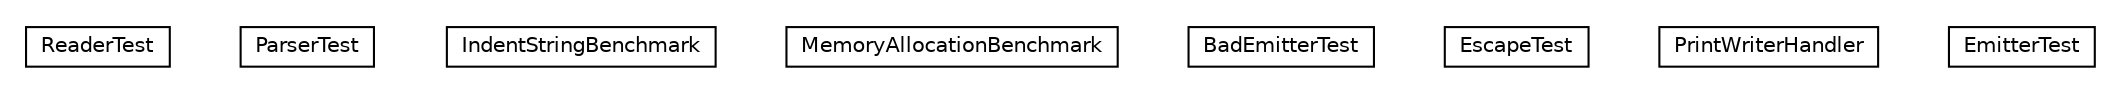 #!/usr/local/bin/dot
#
# Class diagram 
# Generated by UMLGraph version R5_6-24-gf6e263 (http://www.umlgraph.org/)
#

digraph G {
	edge [fontname="Helvetica",fontsize=10,labelfontname="Helvetica",labelfontsize=10];
	node [fontname="Helvetica",fontsize=10,shape=plaintext];
	nodesep=0.25;
	ranksep=0.5;
	// net.trajano.jetng.test.ReaderTest
	c0 [label=<<table title="net.trajano.jetng.test.ReaderTest" border="0" cellborder="1" cellspacing="0" cellpadding="2" port="p" href="./ReaderTest.html">
		<tr><td><table border="0" cellspacing="0" cellpadding="1">
<tr><td align="center" balign="center"> ReaderTest </td></tr>
		</table></td></tr>
		</table>>, URL="./ReaderTest.html", fontname="Helvetica", fontcolor="black", fontsize=10.0];
	// net.trajano.jetng.test.ParserTest
	c1 [label=<<table title="net.trajano.jetng.test.ParserTest" border="0" cellborder="1" cellspacing="0" cellpadding="2" port="p" href="./ParserTest.html">
		<tr><td><table border="0" cellspacing="0" cellpadding="1">
<tr><td align="center" balign="center"> ParserTest </td></tr>
		</table></td></tr>
		</table>>, URL="./ParserTest.html", fontname="Helvetica", fontcolor="black", fontsize=10.0];
	// net.trajano.jetng.test.IndentStringBenchmark
	c2 [label=<<table title="net.trajano.jetng.test.IndentStringBenchmark" border="0" cellborder="1" cellspacing="0" cellpadding="2" port="p" href="./IndentStringBenchmark.html">
		<tr><td><table border="0" cellspacing="0" cellpadding="1">
<tr><td align="center" balign="center"> IndentStringBenchmark </td></tr>
		</table></td></tr>
		</table>>, URL="./IndentStringBenchmark.html", fontname="Helvetica", fontcolor="black", fontsize=10.0];
	// net.trajano.jetng.test.MemoryAllocationBenchmark
	c3 [label=<<table title="net.trajano.jetng.test.MemoryAllocationBenchmark" border="0" cellborder="1" cellspacing="0" cellpadding="2" port="p" href="./MemoryAllocationBenchmark.html">
		<tr><td><table border="0" cellspacing="0" cellpadding="1">
<tr><td align="center" balign="center"> MemoryAllocationBenchmark </td></tr>
		</table></td></tr>
		</table>>, URL="./MemoryAllocationBenchmark.html", fontname="Helvetica", fontcolor="black", fontsize=10.0];
	// net.trajano.jetng.test.BadEmitterTest
	c4 [label=<<table title="net.trajano.jetng.test.BadEmitterTest" border="0" cellborder="1" cellspacing="0" cellpadding="2" port="p" href="./BadEmitterTest.html">
		<tr><td><table border="0" cellspacing="0" cellpadding="1">
<tr><td align="center" balign="center"> BadEmitterTest </td></tr>
		</table></td></tr>
		</table>>, URL="./BadEmitterTest.html", fontname="Helvetica", fontcolor="black", fontsize=10.0];
	// net.trajano.jetng.test.EscapeTest
	c5 [label=<<table title="net.trajano.jetng.test.EscapeTest" border="0" cellborder="1" cellspacing="0" cellpadding="2" port="p" href="./EscapeTest.html">
		<tr><td><table border="0" cellspacing="0" cellpadding="1">
<tr><td align="center" balign="center"> EscapeTest </td></tr>
		</table></td></tr>
		</table>>, URL="./EscapeTest.html", fontname="Helvetica", fontcolor="black", fontsize=10.0];
	// net.trajano.jetng.test.PrintWriterHandler
	c6 [label=<<table title="net.trajano.jetng.test.PrintWriterHandler" border="0" cellborder="1" cellspacing="0" cellpadding="2" port="p" href="./PrintWriterHandler.html">
		<tr><td><table border="0" cellspacing="0" cellpadding="1">
<tr><td align="center" balign="center"> PrintWriterHandler </td></tr>
		</table></td></tr>
		</table>>, URL="./PrintWriterHandler.html", fontname="Helvetica", fontcolor="black", fontsize=10.0];
	// net.trajano.jetng.test.EmitterTest
	c7 [label=<<table title="net.trajano.jetng.test.EmitterTest" border="0" cellborder="1" cellspacing="0" cellpadding="2" port="p" href="./EmitterTest.html">
		<tr><td><table border="0" cellspacing="0" cellpadding="1">
<tr><td align="center" balign="center"> EmitterTest </td></tr>
		</table></td></tr>
		</table>>, URL="./EmitterTest.html", fontname="Helvetica", fontcolor="black", fontsize=10.0];
}


